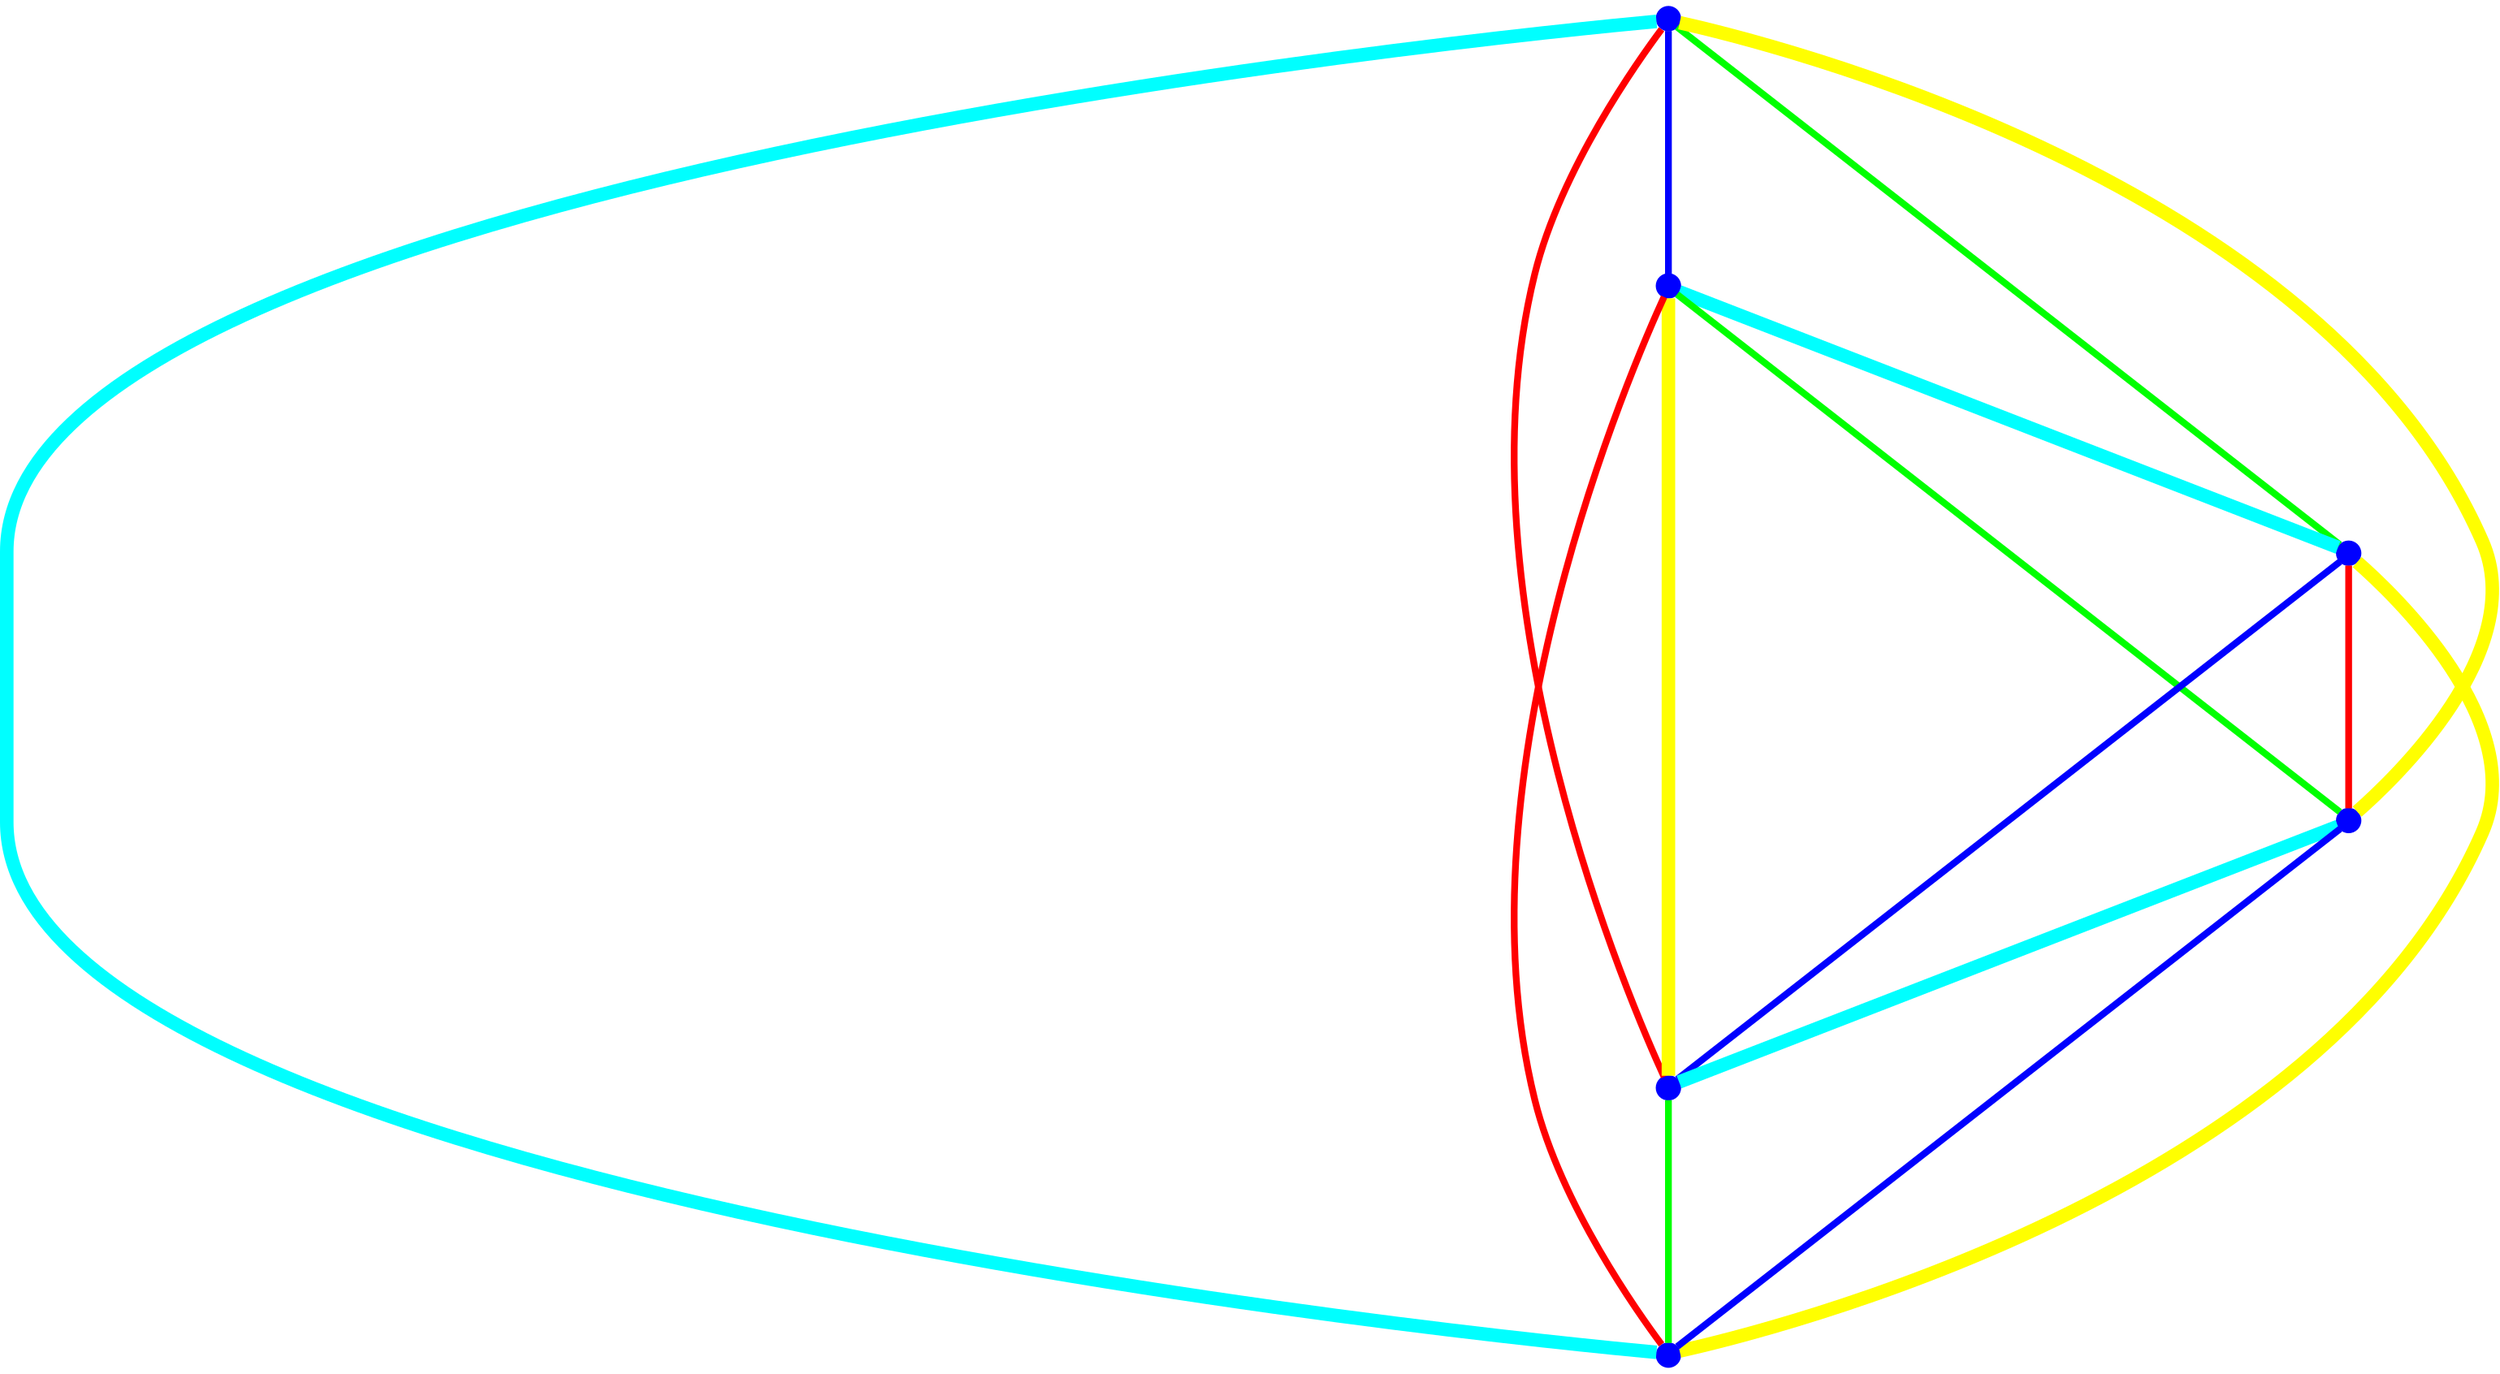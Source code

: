 graph {
ranksep=2
nodesep=2
node [label="" shape=circle style=filled fixedsize=true color=blue fillcolor=blue width=0.2];
"1" -- "2" [style="solid",penwidth="4",color="blue"];
"1" -- "3" [style="solid",penwidth="4",color="green"];
"1" -- "4" [style="solid",penwidth="8",color="yellow"];
"1" -- "5" [style="solid",penwidth="4",color="red"];
"1" -- "6" [style="solid",penwidth="8",color="cyan"];
"2" -- "3" [style="solid",penwidth="8",color="cyan"];
"2" -- "4" [style="solid",penwidth="4",color="green"];
"2" -- "5" [style="solid",penwidth="8",color="yellow"];
"2" -- "6" [style="solid",penwidth="4",color="red"];
"3" -- "4" [style="solid",penwidth="4",color="red"];
"3" -- "5" [style="solid",penwidth="4",color="blue"];
"3" -- "6" [style="solid",penwidth="8",color="yellow"];
"4" -- "5" [style="solid",penwidth="8",color="cyan"];
"4" -- "6" [style="solid",penwidth="4",color="blue"];
"5" -- "6" [style="solid",penwidth="4",color="green"];
}
